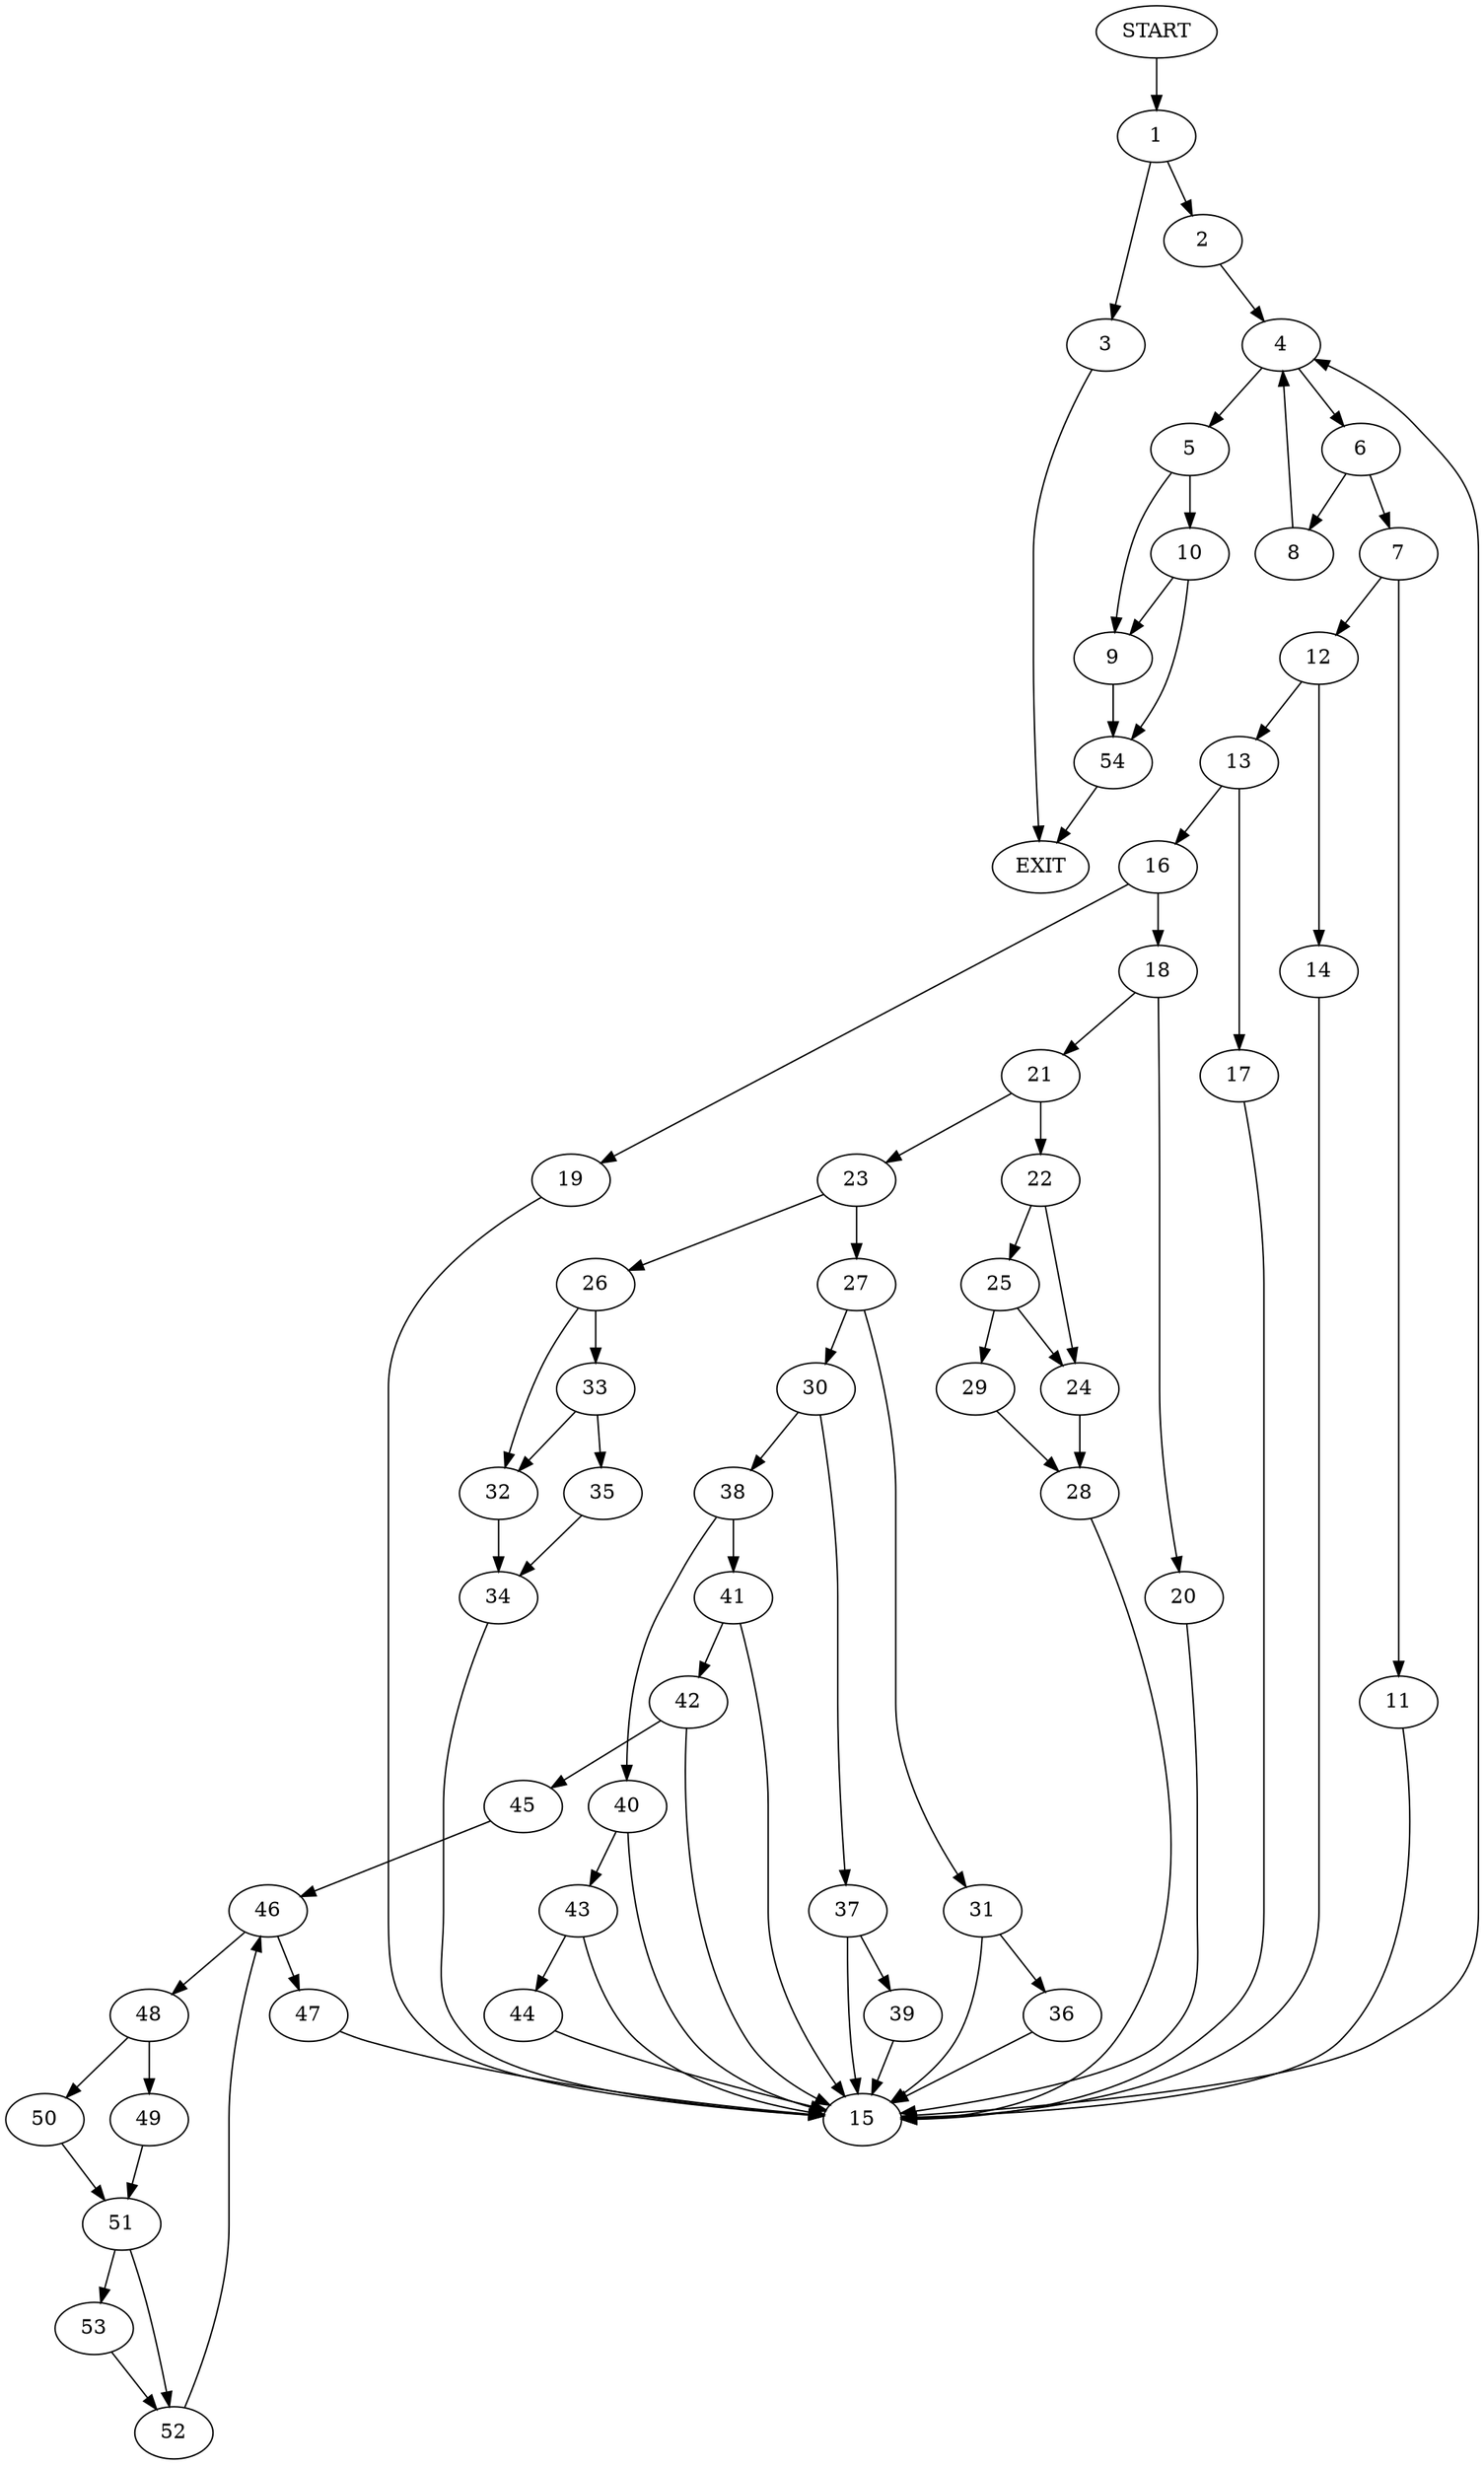 digraph {
0 [label="START"]
55 [label="EXIT"]
0 -> 1
1 -> 2
1 -> 3
2 -> 4
3 -> 55
4 -> 5
4 -> 6
6 -> 7
6 -> 8
5 -> 9
5 -> 10
7 -> 11
7 -> 12
8 -> 4
12 -> 13
12 -> 14
11 -> 15
15 -> 4
13 -> 16
13 -> 17
14 -> 15
17 -> 15
16 -> 18
16 -> 19
19 -> 15
18 -> 20
18 -> 21
20 -> 15
21 -> 22
21 -> 23
22 -> 24
22 -> 25
23 -> 26
23 -> 27
24 -> 28
25 -> 24
25 -> 29
29 -> 28
28 -> 15
27 -> 30
27 -> 31
26 -> 32
26 -> 33
32 -> 34
33 -> 35
33 -> 32
35 -> 34
34 -> 15
31 -> 15
31 -> 36
30 -> 37
30 -> 38
36 -> 15
37 -> 15
37 -> 39
38 -> 40
38 -> 41
39 -> 15
41 -> 15
41 -> 42
40 -> 15
40 -> 43
43 -> 15
43 -> 44
44 -> 15
42 -> 15
42 -> 45
45 -> 46
46 -> 47
46 -> 48
48 -> 49
48 -> 50
47 -> 15
50 -> 51
49 -> 51
51 -> 52
51 -> 53
53 -> 52
52 -> 46
10 -> 9
10 -> 54
9 -> 54
54 -> 55
}

